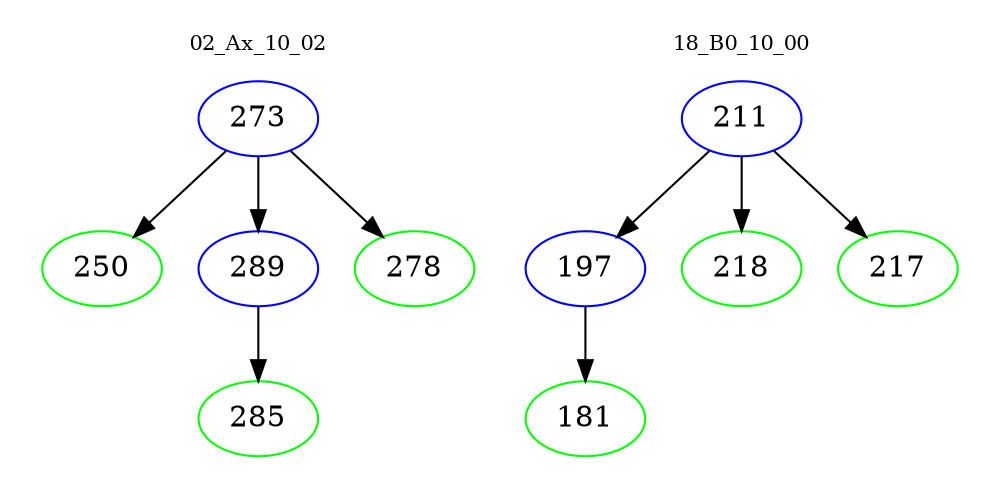 digraph{
subgraph cluster_0 {
color = white
label = "02_Ax_10_02";
fontsize=10;
T0_273 [label="273", color="blue"]
T0_273 -> T0_250 [color="black"]
T0_250 [label="250", color="green"]
T0_273 -> T0_289 [color="black"]
T0_289 [label="289", color="blue"]
T0_289 -> T0_285 [color="black"]
T0_285 [label="285", color="green"]
T0_273 -> T0_278 [color="black"]
T0_278 [label="278", color="green"]
}
subgraph cluster_1 {
color = white
label = "18_B0_10_00";
fontsize=10;
T1_211 [label="211", color="blue"]
T1_211 -> T1_197 [color="black"]
T1_197 [label="197", color="blue"]
T1_197 -> T1_181 [color="black"]
T1_181 [label="181", color="green"]
T1_211 -> T1_218 [color="black"]
T1_218 [label="218", color="green"]
T1_211 -> T1_217 [color="black"]
T1_217 [label="217", color="green"]
}
}
